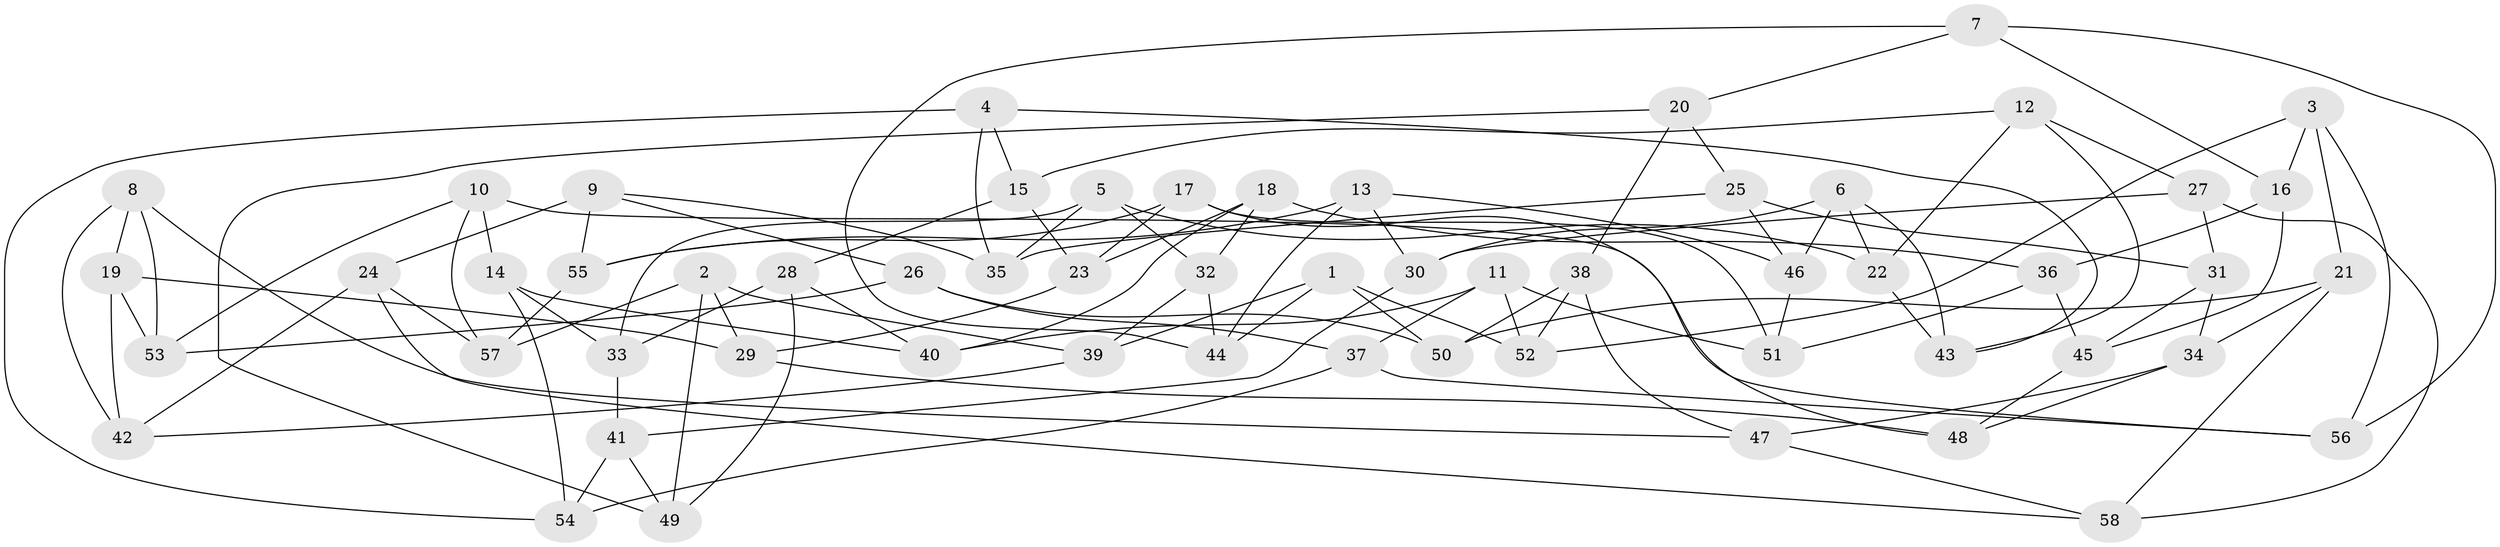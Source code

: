 // coarse degree distribution, {3: 0.12195121951219512, 6: 0.24390243902439024, 4: 0.5121951219512195, 5: 0.12195121951219512}
// Generated by graph-tools (version 1.1) at 2025/38/03/04/25 23:38:07]
// undirected, 58 vertices, 116 edges
graph export_dot {
  node [color=gray90,style=filled];
  1;
  2;
  3;
  4;
  5;
  6;
  7;
  8;
  9;
  10;
  11;
  12;
  13;
  14;
  15;
  16;
  17;
  18;
  19;
  20;
  21;
  22;
  23;
  24;
  25;
  26;
  27;
  28;
  29;
  30;
  31;
  32;
  33;
  34;
  35;
  36;
  37;
  38;
  39;
  40;
  41;
  42;
  43;
  44;
  45;
  46;
  47;
  48;
  49;
  50;
  51;
  52;
  53;
  54;
  55;
  56;
  57;
  58;
  1 -- 44;
  1 -- 50;
  1 -- 52;
  1 -- 39;
  2 -- 29;
  2 -- 39;
  2 -- 49;
  2 -- 57;
  3 -- 21;
  3 -- 56;
  3 -- 52;
  3 -- 16;
  4 -- 15;
  4 -- 35;
  4 -- 54;
  4 -- 43;
  5 -- 32;
  5 -- 33;
  5 -- 22;
  5 -- 35;
  6 -- 43;
  6 -- 46;
  6 -- 22;
  6 -- 30;
  7 -- 20;
  7 -- 56;
  7 -- 16;
  7 -- 44;
  8 -- 42;
  8 -- 47;
  8 -- 53;
  8 -- 19;
  9 -- 35;
  9 -- 24;
  9 -- 55;
  9 -- 26;
  10 -- 14;
  10 -- 57;
  10 -- 53;
  10 -- 56;
  11 -- 51;
  11 -- 40;
  11 -- 52;
  11 -- 37;
  12 -- 15;
  12 -- 43;
  12 -- 27;
  12 -- 22;
  13 -- 30;
  13 -- 46;
  13 -- 55;
  13 -- 44;
  14 -- 40;
  14 -- 54;
  14 -- 33;
  15 -- 28;
  15 -- 23;
  16 -- 45;
  16 -- 36;
  17 -- 48;
  17 -- 51;
  17 -- 23;
  17 -- 55;
  18 -- 32;
  18 -- 36;
  18 -- 23;
  18 -- 40;
  19 -- 53;
  19 -- 42;
  19 -- 29;
  20 -- 49;
  20 -- 38;
  20 -- 25;
  21 -- 50;
  21 -- 34;
  21 -- 58;
  22 -- 43;
  23 -- 29;
  24 -- 58;
  24 -- 57;
  24 -- 42;
  25 -- 46;
  25 -- 35;
  25 -- 31;
  26 -- 37;
  26 -- 50;
  26 -- 53;
  27 -- 58;
  27 -- 31;
  27 -- 30;
  28 -- 40;
  28 -- 33;
  28 -- 49;
  29 -- 48;
  30 -- 41;
  31 -- 34;
  31 -- 45;
  32 -- 44;
  32 -- 39;
  33 -- 41;
  34 -- 47;
  34 -- 48;
  36 -- 45;
  36 -- 51;
  37 -- 56;
  37 -- 54;
  38 -- 47;
  38 -- 50;
  38 -- 52;
  39 -- 42;
  41 -- 49;
  41 -- 54;
  45 -- 48;
  46 -- 51;
  47 -- 58;
  55 -- 57;
}
